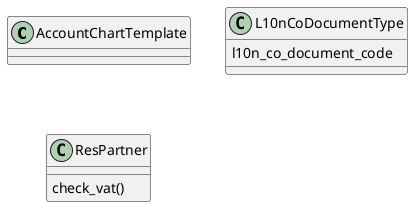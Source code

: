 @startuml classes_l10n_co
set namespaceSeparator none
class "AccountChartTemplate" as odoo_src.odoo.addons.l10n_co.models.template_co.AccountChartTemplate {
}
class "L10nCoDocumentType" as odoo_src.odoo.addons.l10n_co.models.l10n_latam_identification_type.L10nCoDocumentType {
  l10n_co_document_code
}
class "ResPartner" as odoo_src.odoo.addons.l10n_co.models.res_partner.ResPartner {
  check_vat()
}
@enduml
